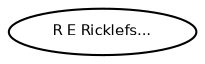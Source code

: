graph G {
size="3,3";
node [fontsize=7, fontname="Helvetica"];
edge [fontsize=7, fontname="Helvetica"];
node0 [label="R E Ricklefs...", width=0.27433100247,height=0.27433100247];
}

